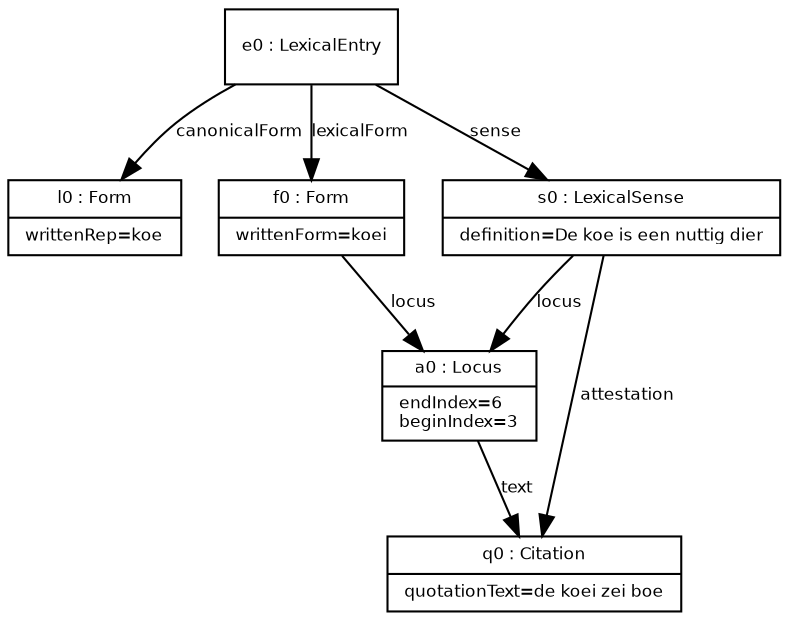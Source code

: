 digraph G {
  fontname = "Bitstream Vera Sans"
    fontsize = 8

    node [
      fontname = "Bitstream Vera Sans"
      fontsize = 8
      shape = "record"
    ]

    edge [
      fontname = "Bitstream Vera Sans"
      fontsize = 8
    ]
 
l0 [ label="{l0 : Form|writtenRep=koe}" ]
e0 -> l0 [ label="canonicalForm" ] 
q0 [ label="{q0 : Citation|quotationText=de koei zei boe}" ]
a0 -> q0 [ label="text" ] 
a0 [ label="{a0 : Locus|endIndex=6\lbeginIndex=3}" ]
f0 -> a0 [ label="locus" ] 
f0 [ label="{f0 : Form|writtenForm=koei}" ]
e0 -> f0 [ label="lexicalForm" ] 
s0 -> q0 [ label="attestation" ] 
s0 -> a0 [ label="locus" ] 
s0 [ label="{s0 : LexicalSense|definition=De koe is een nuttig dier}" ]
e0 -> s0 [ label="sense" ] 
e0 [ label="{e0 : LexicalEntry}" ]
}
